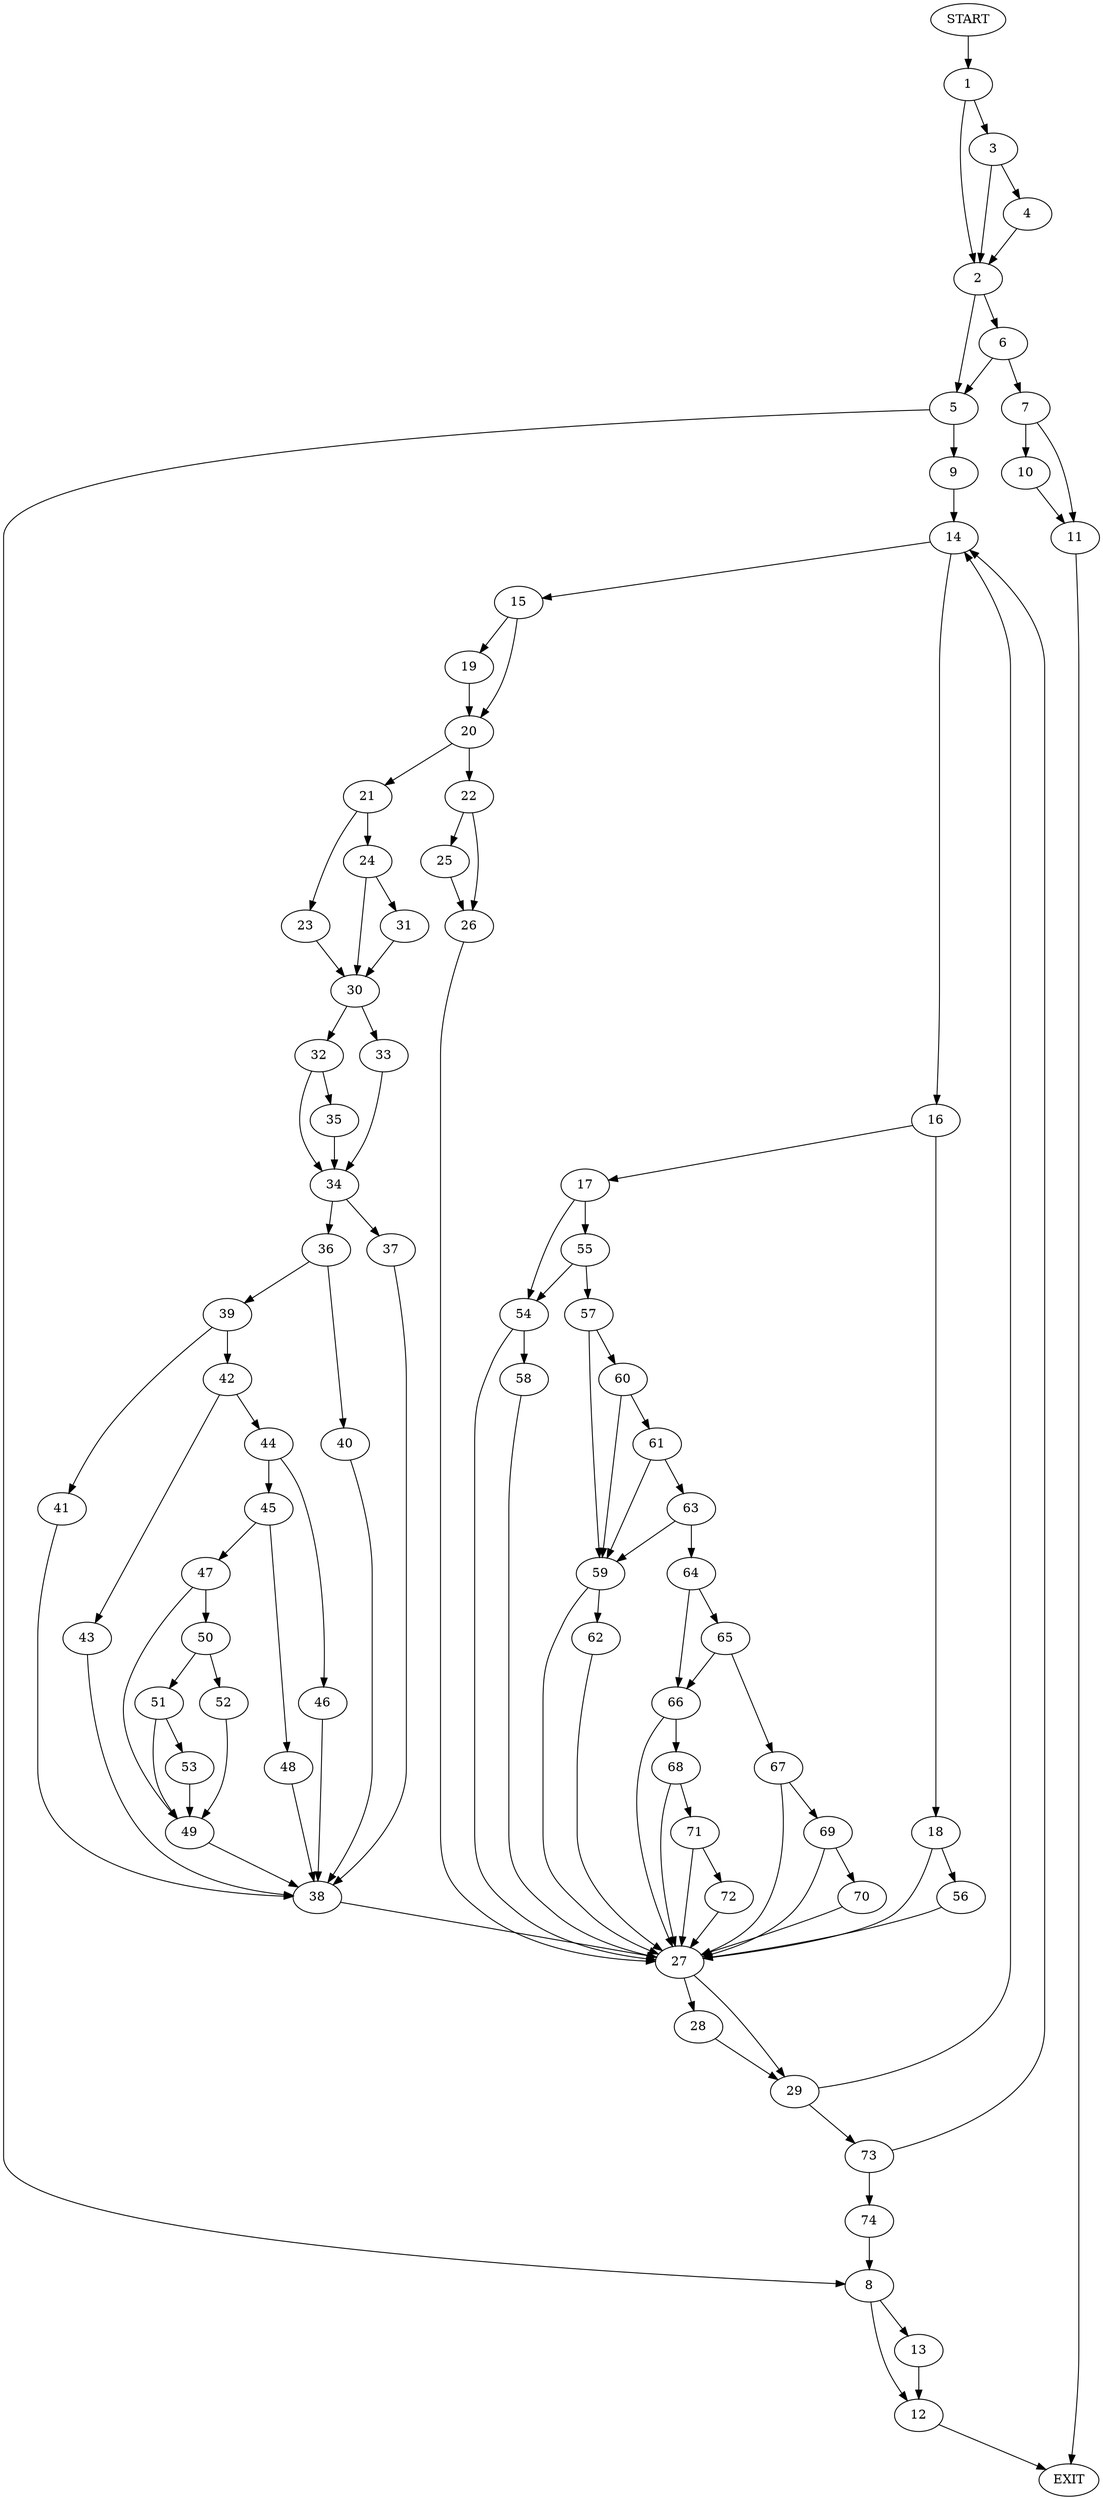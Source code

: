 digraph {
0 [label="START"]
75 [label="EXIT"]
0 -> 1
1 -> 2
1 -> 3
3 -> 4
3 -> 2
2 -> 5
2 -> 6
4 -> 2
6 -> 5
6 -> 7
5 -> 8
5 -> 9
7 -> 10
7 -> 11
10 -> 11
11 -> 75
8 -> 12
8 -> 13
9 -> 14
14 -> 15
14 -> 16
16 -> 17
16 -> 18
15 -> 19
15 -> 20
20 -> 21
20 -> 22
19 -> 20
21 -> 23
21 -> 24
22 -> 25
22 -> 26
26 -> 27
25 -> 26
27 -> 28
27 -> 29
23 -> 30
24 -> 31
24 -> 30
30 -> 32
30 -> 33
31 -> 30
32 -> 34
32 -> 35
33 -> 34
34 -> 36
34 -> 37
35 -> 34
37 -> 38
36 -> 39
36 -> 40
38 -> 27
39 -> 41
39 -> 42
40 -> 38
41 -> 38
42 -> 43
42 -> 44
43 -> 38
44 -> 45
44 -> 46
45 -> 47
45 -> 48
46 -> 38
47 -> 49
47 -> 50
48 -> 38
49 -> 38
50 -> 51
50 -> 52
52 -> 49
51 -> 49
51 -> 53
53 -> 49
17 -> 54
17 -> 55
18 -> 27
18 -> 56
56 -> 27
55 -> 54
55 -> 57
54 -> 27
54 -> 58
57 -> 59
57 -> 60
58 -> 27
60 -> 59
60 -> 61
59 -> 27
59 -> 62
61 -> 59
61 -> 63
63 -> 64
63 -> 59
64 -> 65
64 -> 66
62 -> 27
65 -> 67
65 -> 66
66 -> 27
66 -> 68
67 -> 27
67 -> 69
69 -> 27
69 -> 70
70 -> 27
68 -> 27
68 -> 71
71 -> 27
71 -> 72
72 -> 27
28 -> 29
29 -> 14
29 -> 73
73 -> 14
73 -> 74
74 -> 8
12 -> 75
13 -> 12
}
